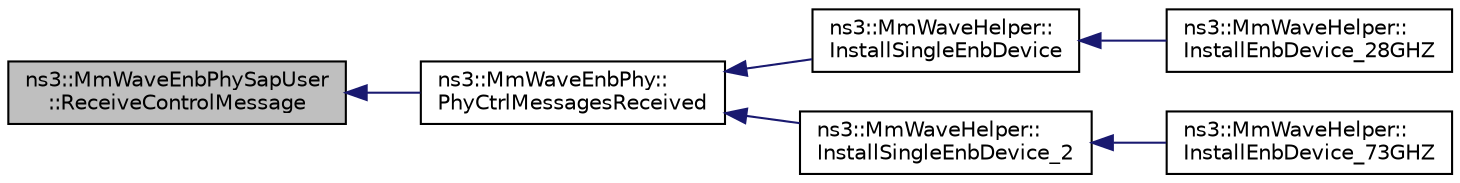 digraph "ns3::MmWaveEnbPhySapUser::ReceiveControlMessage"
{
  edge [fontname="Helvetica",fontsize="10",labelfontname="Helvetica",labelfontsize="10"];
  node [fontname="Helvetica",fontsize="10",shape=record];
  rankdir="LR";
  Node1 [label="ns3::MmWaveEnbPhySapUser\l::ReceiveControlMessage",height=0.2,width=0.4,color="black", fillcolor="grey75", style="filled", fontcolor="black"];
  Node1 -> Node2 [dir="back",color="midnightblue",fontsize="10",style="solid"];
  Node2 [label="ns3::MmWaveEnbPhy::\lPhyCtrlMessagesReceived",height=0.2,width=0.4,color="black", fillcolor="white", style="filled",URL="$d1/d58/classns3_1_1MmWaveEnbPhy.html#ab29ddb6f1128a28601a8cc9259fedf78"];
  Node2 -> Node3 [dir="back",color="midnightblue",fontsize="10",style="solid"];
  Node3 [label="ns3::MmWaveHelper::\lInstallSingleEnbDevice",height=0.2,width=0.4,color="black", fillcolor="white", style="filled",URL="$dd/d6b/classns3_1_1MmWaveHelper.html#a3198d03edd662d9d9e46f5895f0217db"];
  Node3 -> Node4 [dir="back",color="midnightblue",fontsize="10",style="solid"];
  Node4 [label="ns3::MmWaveHelper::\lInstallEnbDevice_28GHZ",height=0.2,width=0.4,color="black", fillcolor="white", style="filled",URL="$dd/d6b/classns3_1_1MmWaveHelper.html#a3e0d0318741fcb8717b2db52bbe63d3c"];
  Node2 -> Node5 [dir="back",color="midnightblue",fontsize="10",style="solid"];
  Node5 [label="ns3::MmWaveHelper::\lInstallSingleEnbDevice_2",height=0.2,width=0.4,color="black", fillcolor="white", style="filled",URL="$dd/d6b/classns3_1_1MmWaveHelper.html#a9e8fdb55ce66ac62798d0707edb9d871"];
  Node5 -> Node6 [dir="back",color="midnightblue",fontsize="10",style="solid"];
  Node6 [label="ns3::MmWaveHelper::\lInstallEnbDevice_73GHZ",height=0.2,width=0.4,color="black", fillcolor="white", style="filled",URL="$dd/d6b/classns3_1_1MmWaveHelper.html#aab63ebad5509a2c9392d6de3668b0d09"];
}

